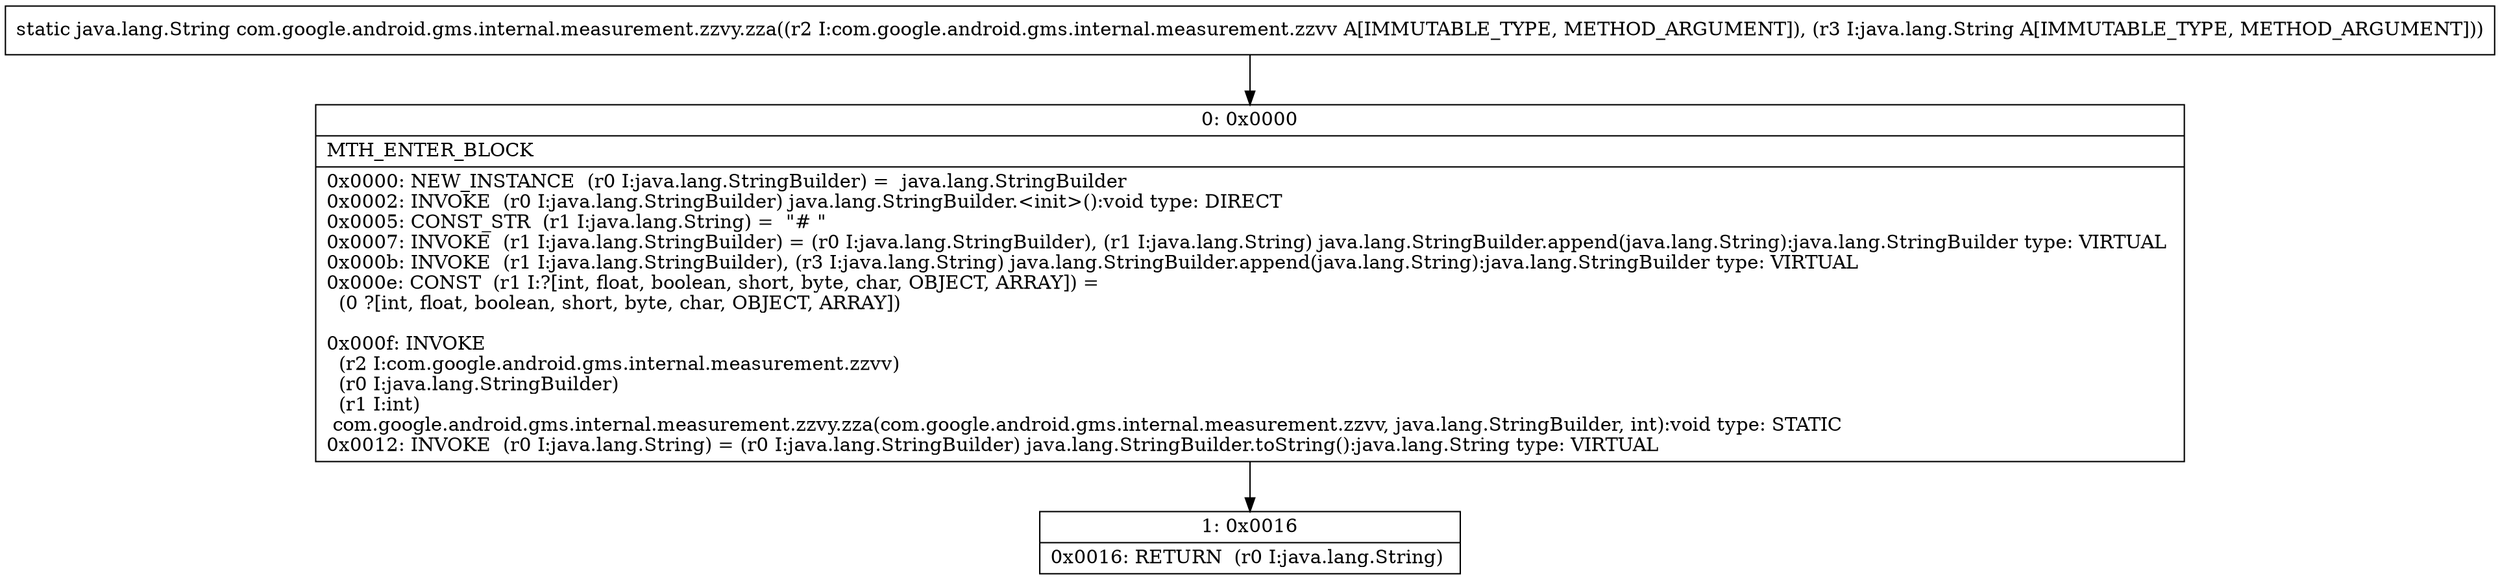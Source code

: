 digraph "CFG forcom.google.android.gms.internal.measurement.zzvy.zza(Lcom\/google\/android\/gms\/internal\/measurement\/zzvv;Ljava\/lang\/String;)Ljava\/lang\/String;" {
Node_0 [shape=record,label="{0\:\ 0x0000|MTH_ENTER_BLOCK\l|0x0000: NEW_INSTANCE  (r0 I:java.lang.StringBuilder) =  java.lang.StringBuilder \l0x0002: INVOKE  (r0 I:java.lang.StringBuilder) java.lang.StringBuilder.\<init\>():void type: DIRECT \l0x0005: CONST_STR  (r1 I:java.lang.String) =  \"# \" \l0x0007: INVOKE  (r1 I:java.lang.StringBuilder) = (r0 I:java.lang.StringBuilder), (r1 I:java.lang.String) java.lang.StringBuilder.append(java.lang.String):java.lang.StringBuilder type: VIRTUAL \l0x000b: INVOKE  (r1 I:java.lang.StringBuilder), (r3 I:java.lang.String) java.lang.StringBuilder.append(java.lang.String):java.lang.StringBuilder type: VIRTUAL \l0x000e: CONST  (r1 I:?[int, float, boolean, short, byte, char, OBJECT, ARRAY]) = \l  (0 ?[int, float, boolean, short, byte, char, OBJECT, ARRAY])\l \l0x000f: INVOKE  \l  (r2 I:com.google.android.gms.internal.measurement.zzvv)\l  (r0 I:java.lang.StringBuilder)\l  (r1 I:int)\l com.google.android.gms.internal.measurement.zzvy.zza(com.google.android.gms.internal.measurement.zzvv, java.lang.StringBuilder, int):void type: STATIC \l0x0012: INVOKE  (r0 I:java.lang.String) = (r0 I:java.lang.StringBuilder) java.lang.StringBuilder.toString():java.lang.String type: VIRTUAL \l}"];
Node_1 [shape=record,label="{1\:\ 0x0016|0x0016: RETURN  (r0 I:java.lang.String) \l}"];
MethodNode[shape=record,label="{static java.lang.String com.google.android.gms.internal.measurement.zzvy.zza((r2 I:com.google.android.gms.internal.measurement.zzvv A[IMMUTABLE_TYPE, METHOD_ARGUMENT]), (r3 I:java.lang.String A[IMMUTABLE_TYPE, METHOD_ARGUMENT])) }"];
MethodNode -> Node_0;
Node_0 -> Node_1;
}


